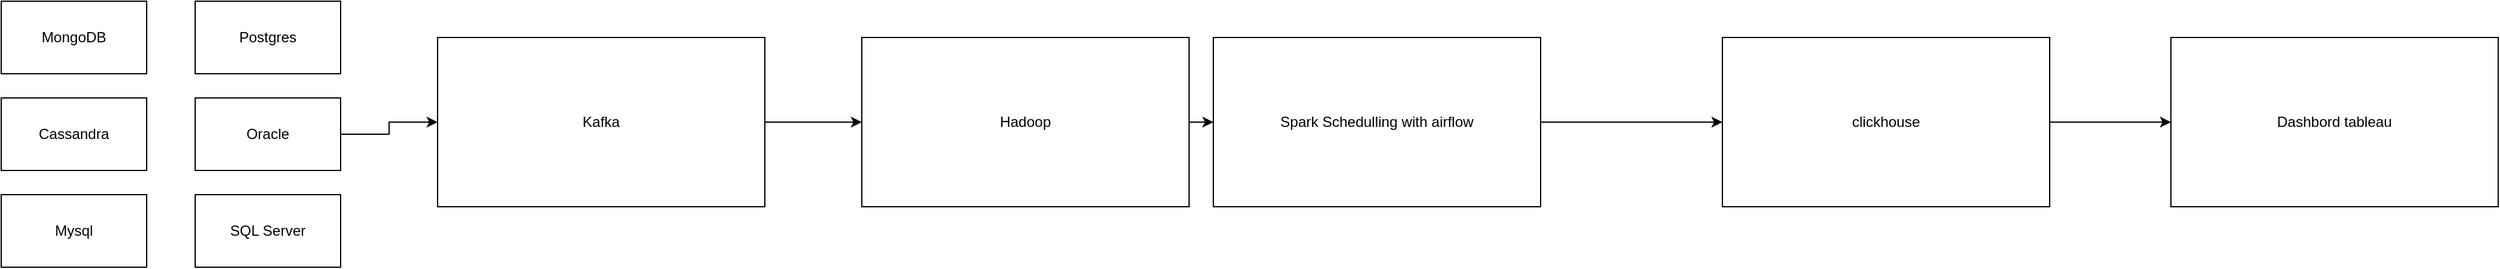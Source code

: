 <mxfile version="27.0.9">
  <diagram name="Page-1" id="xNXZZWcDeaIK1KrBQWbF">
    <mxGraphModel dx="1737" dy="1043" grid="1" gridSize="10" guides="1" tooltips="1" connect="1" arrows="1" fold="1" page="1" pageScale="1" pageWidth="850" pageHeight="1100" math="0" shadow="0">
      <root>
        <mxCell id="0" />
        <mxCell id="1" parent="0" />
        <mxCell id="K7oszlgLYLpSVi1ybdZh-1" value="MongoDB" style="rounded=0;whiteSpace=wrap;html=1;" parent="1" vertex="1">
          <mxGeometry x="80" y="160" width="120" height="60" as="geometry" />
        </mxCell>
        <mxCell id="K7oszlgLYLpSVi1ybdZh-3" value="Cassandra" style="rounded=0;whiteSpace=wrap;html=1;" parent="1" vertex="1">
          <mxGeometry x="80" y="240" width="120" height="60" as="geometry" />
        </mxCell>
        <mxCell id="K7oszlgLYLpSVi1ybdZh-4" value="Mysql" style="rounded=0;whiteSpace=wrap;html=1;" parent="1" vertex="1">
          <mxGeometry x="80" y="320" width="120" height="60" as="geometry" />
        </mxCell>
        <mxCell id="K7oszlgLYLpSVi1ybdZh-5" value="Postgres" style="rounded=0;whiteSpace=wrap;html=1;" parent="1" vertex="1">
          <mxGeometry x="240" y="160" width="120" height="60" as="geometry" />
        </mxCell>
        <mxCell id="K7oszlgLYLpSVi1ybdZh-13" style="edgeStyle=orthogonalEdgeStyle;rounded=0;orthogonalLoop=1;jettySize=auto;html=1;" parent="1" source="K7oszlgLYLpSVi1ybdZh-6" target="K7oszlgLYLpSVi1ybdZh-8" edge="1">
          <mxGeometry relative="1" as="geometry" />
        </mxCell>
        <mxCell id="K7oszlgLYLpSVi1ybdZh-6" value="Oracle" style="rounded=0;whiteSpace=wrap;html=1;" parent="1" vertex="1">
          <mxGeometry x="240" y="240" width="120" height="60" as="geometry" />
        </mxCell>
        <mxCell id="K7oszlgLYLpSVi1ybdZh-7" value="SQL Server" style="rounded=0;whiteSpace=wrap;html=1;" parent="1" vertex="1">
          <mxGeometry x="240" y="320" width="120" height="60" as="geometry" />
        </mxCell>
        <mxCell id="K7oszlgLYLpSVi1ybdZh-14" style="edgeStyle=orthogonalEdgeStyle;rounded=0;orthogonalLoop=1;jettySize=auto;html=1;entryX=0;entryY=0.5;entryDx=0;entryDy=0;" parent="1" source="K7oszlgLYLpSVi1ybdZh-8" target="K7oszlgLYLpSVi1ybdZh-9" edge="1">
          <mxGeometry relative="1" as="geometry" />
        </mxCell>
        <mxCell id="K7oszlgLYLpSVi1ybdZh-8" value="Kafka" style="rounded=0;whiteSpace=wrap;html=1;" parent="1" vertex="1">
          <mxGeometry x="440" y="190" width="270" height="140" as="geometry" />
        </mxCell>
        <mxCell id="K7oszlgLYLpSVi1ybdZh-15" style="edgeStyle=orthogonalEdgeStyle;rounded=0;orthogonalLoop=1;jettySize=auto;html=1;entryX=0;entryY=0.5;entryDx=0;entryDy=0;" parent="1" source="K7oszlgLYLpSVi1ybdZh-9" target="K7oszlgLYLpSVi1ybdZh-10" edge="1">
          <mxGeometry relative="1" as="geometry" />
        </mxCell>
        <mxCell id="K7oszlgLYLpSVi1ybdZh-9" value="Hadoop" style="rounded=0;whiteSpace=wrap;html=1;" parent="1" vertex="1">
          <mxGeometry x="790" y="190" width="270" height="140" as="geometry" />
        </mxCell>
        <mxCell id="K7oszlgLYLpSVi1ybdZh-16" style="edgeStyle=orthogonalEdgeStyle;rounded=0;orthogonalLoop=1;jettySize=auto;html=1;entryX=0;entryY=0.5;entryDx=0;entryDy=0;" parent="1" source="K7oszlgLYLpSVi1ybdZh-10" target="K7oszlgLYLpSVi1ybdZh-11" edge="1">
          <mxGeometry relative="1" as="geometry" />
        </mxCell>
        <mxCell id="K7oszlgLYLpSVi1ybdZh-10" value="Spark Schedulling with airflow" style="rounded=0;whiteSpace=wrap;html=1;" parent="1" vertex="1">
          <mxGeometry x="1080" y="190" width="270" height="140" as="geometry" />
        </mxCell>
        <mxCell id="K7oszlgLYLpSVi1ybdZh-17" style="edgeStyle=orthogonalEdgeStyle;rounded=0;orthogonalLoop=1;jettySize=auto;html=1;" parent="1" source="K7oszlgLYLpSVi1ybdZh-11" target="K7oszlgLYLpSVi1ybdZh-12" edge="1">
          <mxGeometry relative="1" as="geometry" />
        </mxCell>
        <mxCell id="K7oszlgLYLpSVi1ybdZh-11" value="clickhouse" style="rounded=0;whiteSpace=wrap;html=1;" parent="1" vertex="1">
          <mxGeometry x="1500" y="190" width="270" height="140" as="geometry" />
        </mxCell>
        <mxCell id="K7oszlgLYLpSVi1ybdZh-12" value="Dashbord tableau" style="rounded=0;whiteSpace=wrap;html=1;" parent="1" vertex="1">
          <mxGeometry x="1870" y="190" width="270" height="140" as="geometry" />
        </mxCell>
      </root>
    </mxGraphModel>
  </diagram>
</mxfile>
